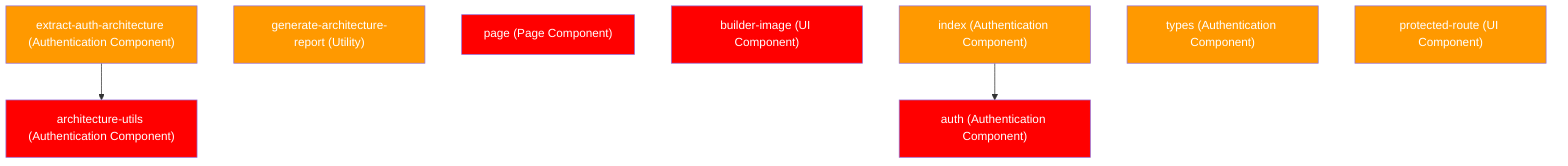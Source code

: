 %% Technical Debt and Legacy Components
graph TD
    architecture_utils["architecture-utils (Authentication Component)"]:::technicalDebt
    extract_auth_architecture["extract-auth-architecture (Authentication Component)"]:::legacy
    generate_architecture_report["generate-architecture-report (Utility)"]:::legacy
    page["page (Page Component)"]:::technicalDebt
    page["page (Page Component)"]:::technicalDebt
    builder_image["builder-image (UI Component)"]:::technicalDebt
    auth["auth (Authentication Component)"]:::technicalDebt
    index["index (Authentication Component)"]:::legacy
    types["types (Authentication Component)"]:::legacy
    protected_route["protected-route (UI Component)"]:::legacy
    extract_auth_architecture --> architecture_utils
    index --> auth
    classDef technicalDebt fill:#FF0000,color:white;
    classDef legacy fill:#FF9900,color:white;